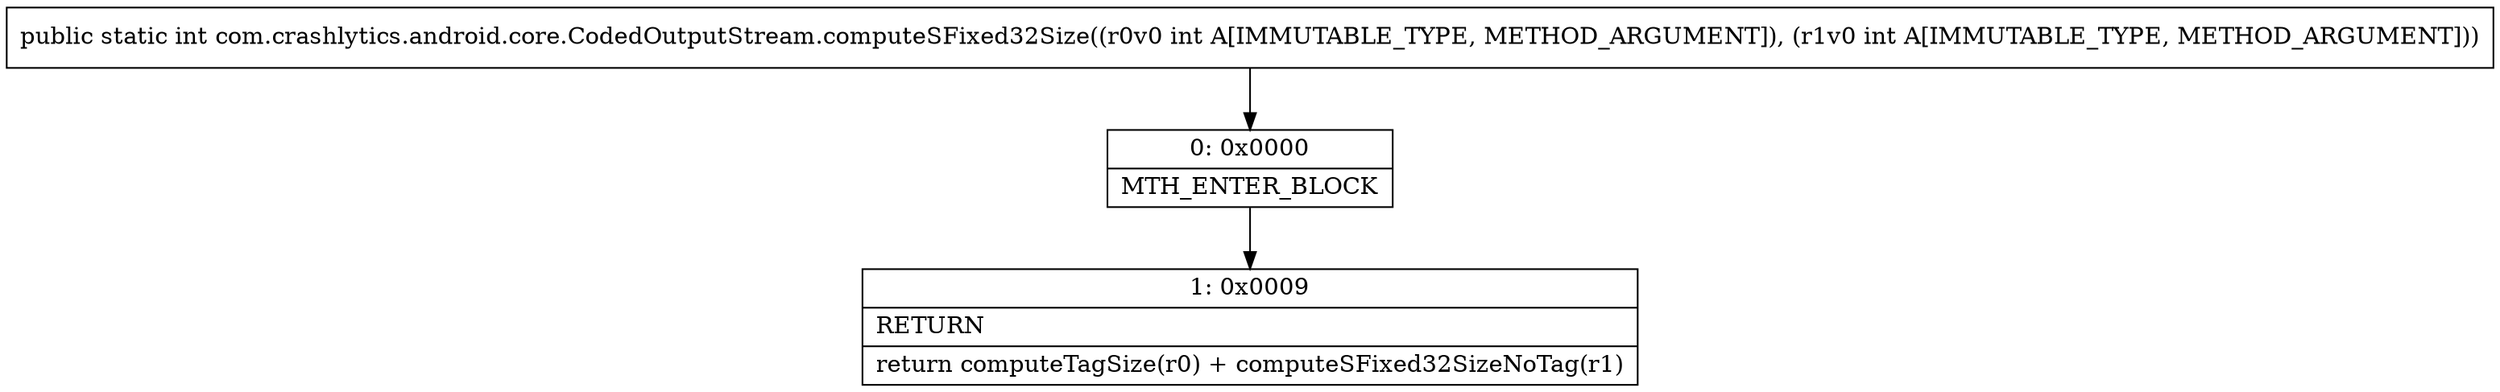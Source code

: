 digraph "CFG forcom.crashlytics.android.core.CodedOutputStream.computeSFixed32Size(II)I" {
Node_0 [shape=record,label="{0\:\ 0x0000|MTH_ENTER_BLOCK\l}"];
Node_1 [shape=record,label="{1\:\ 0x0009|RETURN\l|return computeTagSize(r0) + computeSFixed32SizeNoTag(r1)\l}"];
MethodNode[shape=record,label="{public static int com.crashlytics.android.core.CodedOutputStream.computeSFixed32Size((r0v0 int A[IMMUTABLE_TYPE, METHOD_ARGUMENT]), (r1v0 int A[IMMUTABLE_TYPE, METHOD_ARGUMENT])) }"];
MethodNode -> Node_0;
Node_0 -> Node_1;
}

